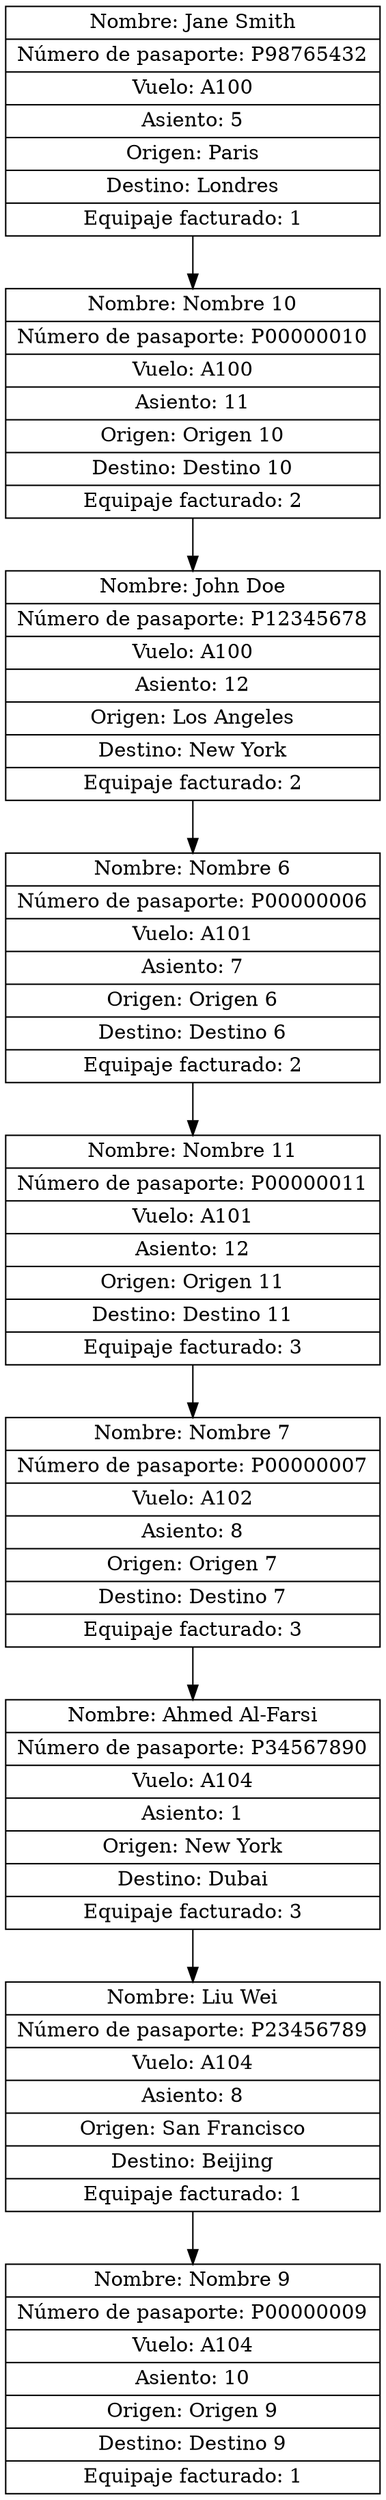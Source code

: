 digraph ListaDoblementeEnlazada {
rankdir=TB;
node [shape=record];
nodeP98765432 [label="{Nombre: Jane Smith | Número de pasaporte: P98765432 | Vuelo: A100 | Asiento: 5 | Origen: Paris | Destino: Londres | Equipaje facturado: 1}"];
nodeP98765432 -> nodeP00000010 [dir=forward];
nodeP00000010 [label="{Nombre: Nombre 10 | Número de pasaporte: P00000010 | Vuelo: A100 | Asiento: 11 | Origen: Origen 10 | Destino: Destino 10 | Equipaje facturado: 2}"];
nodeP00000010 -> nodeP12345678 [dir=forward];
nodeP12345678 [label="{Nombre: John Doe | Número de pasaporte: P12345678 | Vuelo: A100 | Asiento: 12 | Origen: Los Angeles | Destino: New York | Equipaje facturado: 2}"];
nodeP12345678 -> nodeP00000006 [dir=forward];
nodeP00000006 [label="{Nombre: Nombre 6 | Número de pasaporte: P00000006 | Vuelo: A101 | Asiento: 7 | Origen: Origen 6 | Destino: Destino 6 | Equipaje facturado: 2}"];
nodeP00000006 -> nodeP00000011 [dir=forward];
nodeP00000011 [label="{Nombre: Nombre 11 | Número de pasaporte: P00000011 | Vuelo: A101 | Asiento: 12 | Origen: Origen 11 | Destino: Destino 11 | Equipaje facturado: 3}"];
nodeP00000011 -> nodeP00000007 [dir=forward];
nodeP00000007 [label="{Nombre: Nombre 7 | Número de pasaporte: P00000007 | Vuelo: A102 | Asiento: 8 | Origen: Origen 7 | Destino: Destino 7 | Equipaje facturado: 3}"];
nodeP00000007 -> nodeP34567890 [dir=forward];
nodeP34567890 [label="{Nombre: Ahmed Al-Farsi | Número de pasaporte: P34567890 | Vuelo: A104 | Asiento: 1 | Origen: New York | Destino: Dubai | Equipaje facturado: 3}"];
nodeP34567890 -> nodeP23456789 [dir=forward];
nodeP23456789 [label="{Nombre: Liu Wei | Número de pasaporte: P23456789 | Vuelo: A104 | Asiento: 8 | Origen: San Francisco | Destino: Beijing | Equipaje facturado: 1}"];
nodeP23456789 -> nodeP00000009 [dir=forward];
nodeP00000009 [label="{Nombre: Nombre 9 | Número de pasaporte: P00000009 | Vuelo: A104 | Asiento: 10 | Origen: Origen 9 | Destino: Destino 9 | Equipaje facturado: 1}"];
}
